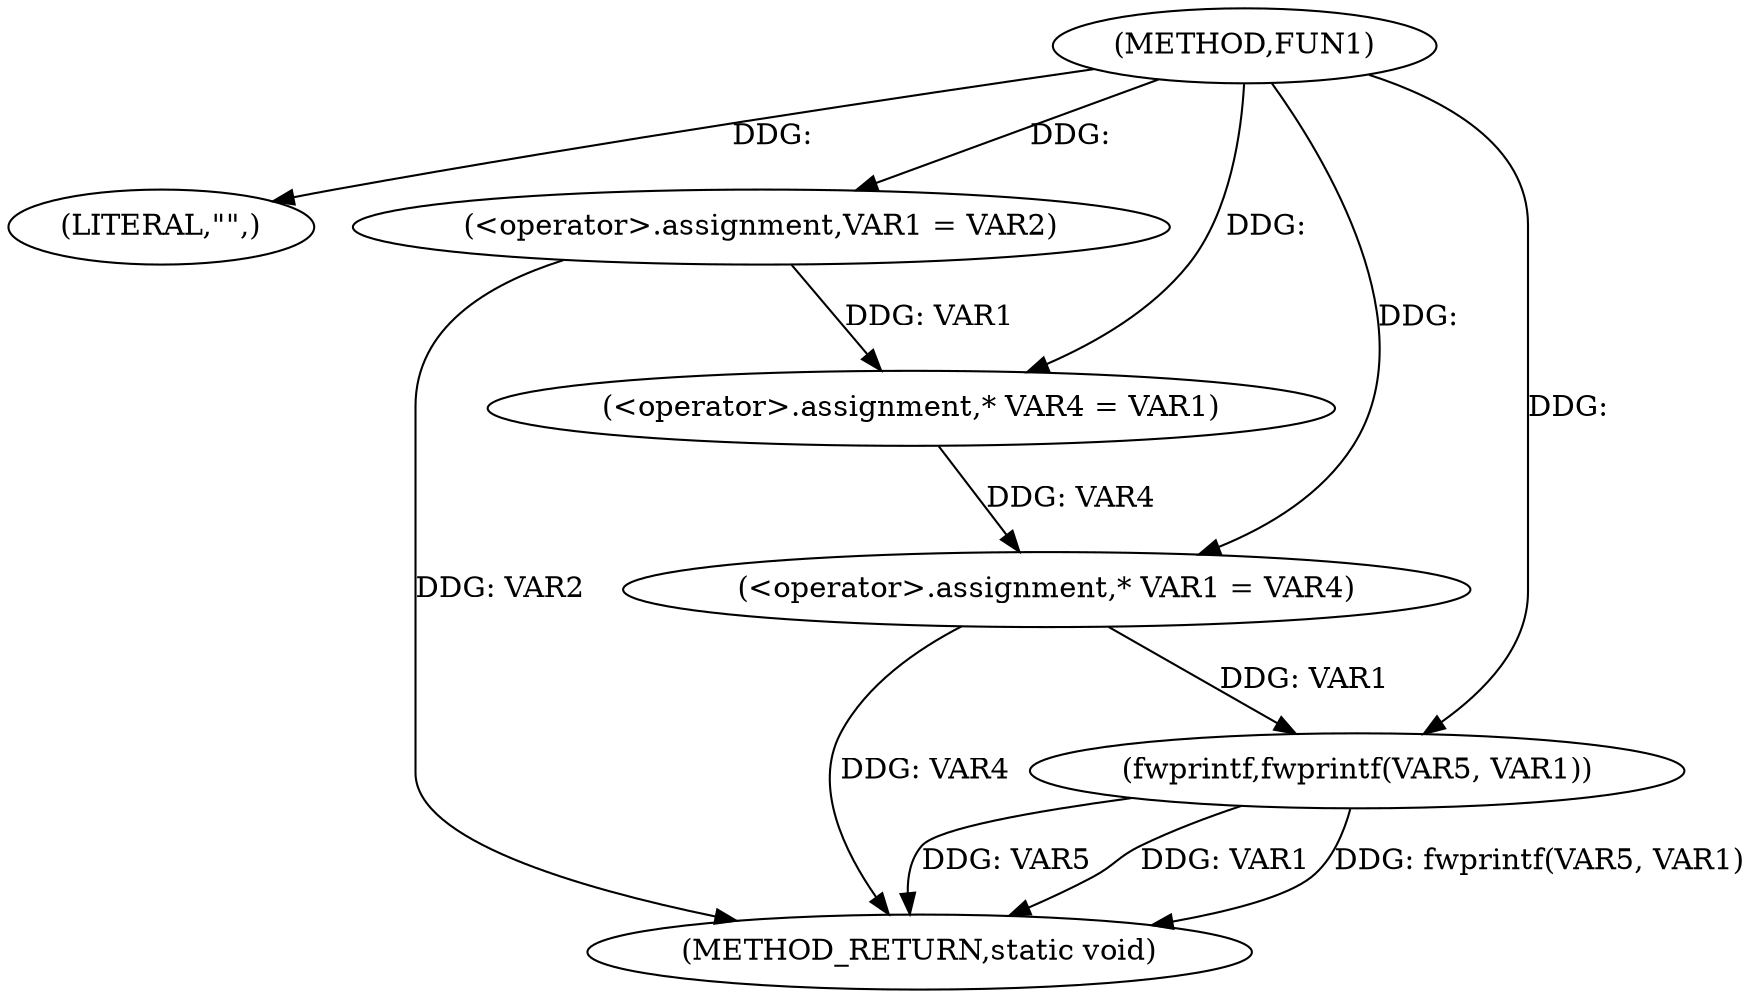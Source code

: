digraph FUN1 {  
"1000100" [label = "(METHOD,FUN1)" ]
"1000119" [label = "(METHOD_RETURN,static void)" ]
"1000103" [label = "(LITERAL,\"\",)" ]
"1000104" [label = "(<operator>.assignment,VAR1 = VAR2)" ]
"1000109" [label = "(<operator>.assignment,* VAR4 = VAR1)" ]
"1000113" [label = "(<operator>.assignment,* VAR1 = VAR4)" ]
"1000116" [label = "(fwprintf,fwprintf(VAR5, VAR1))" ]
  "1000116" -> "1000119"  [ label = "DDG: VAR5"] 
  "1000113" -> "1000119"  [ label = "DDG: VAR4"] 
  "1000116" -> "1000119"  [ label = "DDG: VAR1"] 
  "1000116" -> "1000119"  [ label = "DDG: fwprintf(VAR5, VAR1)"] 
  "1000104" -> "1000119"  [ label = "DDG: VAR2"] 
  "1000100" -> "1000103"  [ label = "DDG: "] 
  "1000100" -> "1000104"  [ label = "DDG: "] 
  "1000104" -> "1000109"  [ label = "DDG: VAR1"] 
  "1000100" -> "1000109"  [ label = "DDG: "] 
  "1000109" -> "1000113"  [ label = "DDG: VAR4"] 
  "1000100" -> "1000113"  [ label = "DDG: "] 
  "1000100" -> "1000116"  [ label = "DDG: "] 
  "1000113" -> "1000116"  [ label = "DDG: VAR1"] 
}
